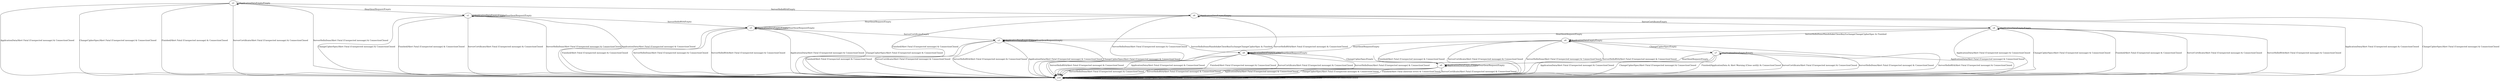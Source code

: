 digraph {
__start0 [label="" shape="none"];
__start0 -> s0;
s2
s0
s1
s3
s4
s5
s6
s7
s8
s9
s10
s2 -> s10 [label="ApplicationData/Alert Fatal (Unexpected message) & ConnectionClosed"]
s2 -> s2 [label="ApplicationDataEmpty/Empty"]
s2 -> s10 [label="ChangeCipherSpec/Alert Fatal (Unexpected message) & ConnectionClosed"]
s2 -> s10 [label="Finished/Alert Fatal (Unexpected message) & ConnectionClosed"]
s2 -> s1 [label="HeartbeatRequest/Empty"]
s2 -> s10 [label="ServerCertificate/Alert Fatal (Unexpected message) & ConnectionClosed"]
s2 -> s10 [label="ServerHelloDone/Alert Fatal (Unexpected message) & ConnectionClosed"]
s2 -> s6 [label="ServerHelloRSA/Empty"]
s0 -> s10 [label="ApplicationData/Alert Fatal (Unexpected message) & ConnectionClosed"]
s0 -> s0 [label="ApplicationDataEmpty/Empty"]
s0 -> s10 [label="ChangeCipherSpec/Alert Fatal (Unexpected message) & ConnectionClosed"]
s0 -> s10 [label="Finished/Alert Fatal (Internal error) & ConnectionClosed"]
s0 -> s0 [label="HeartbeatRequest/Empty"]
s0 -> s10 [label="ServerCertificate/Alert Fatal (Unexpected message) & ConnectionClosed"]
s0 -> s10 [label="ServerHelloDone/Alert Fatal (Unexpected message) & ConnectionClosed"]
s0 -> s10 [label="ServerHelloRSA/Alert Fatal (Unexpected message) & ConnectionClosed"]
s1 -> s10 [label="ApplicationData/Alert Fatal (Unexpected message) & ConnectionClosed"]
s1 -> s1 [label="ApplicationDataEmpty/Empty"]
s1 -> s10 [label="ChangeCipherSpec/Alert Fatal (Unexpected message) & ConnectionClosed"]
s1 -> s10 [label="Finished/Alert Fatal (Unexpected message) & ConnectionClosed"]
s1 -> s1 [label="HeartbeatRequest/Empty"]
s1 -> s10 [label="ServerCertificate/Alert Fatal (Unexpected message) & ConnectionClosed"]
s1 -> s10 [label="ServerHelloDone/Alert Fatal (Unexpected message) & ConnectionClosed"]
s1 -> s5 [label="ServerHelloRSA/Empty"]
s3 -> s10 [label="ApplicationData/Alert Fatal (Unexpected message) & ConnectionClosed"]
s3 -> s3 [label="ApplicationDataEmpty/Empty"]
s3 -> s10 [label="ChangeCipherSpec/Alert Fatal (Unexpected message) & ConnectionClosed"]
s3 -> s10 [label="Finished/Alert Fatal (Unexpected message) & ConnectionClosed"]
s3 -> s3 [label="HeartbeatRequest/Empty"]
s3 -> s10 [label="ServerCertificate/Alert Fatal (Unexpected message) & ConnectionClosed"]
s3 -> s8 [label="ServerHelloDone/HandshakeClientKeyExchangeChangeCipherSpec & Finished"]
s3 -> s10 [label="ServerHelloRSA/Alert Fatal (Unexpected message) & ConnectionClosed"]
s4 -> s10 [label="ApplicationData/Alert Fatal (Unexpected message) & ConnectionClosed"]
s4 -> s4 [label="ApplicationDataEmpty/Empty"]
s4 -> s10 [label="ChangeCipherSpec/Alert Fatal (Unexpected message) & ConnectionClosed"]
s4 -> s10 [label="Finished/Alert Fatal (Unexpected message) & ConnectionClosed"]
s4 -> s3 [label="HeartbeatRequest/Empty"]
s4 -> s10 [label="ServerCertificate/Alert Fatal (Unexpected message) & ConnectionClosed"]
s4 -> s9 [label="ServerHelloDone/HandshakeClientKeyExchangeChangeCipherSpec & Finished"]
s4 -> s10 [label="ServerHelloRSA/Alert Fatal (Unexpected message) & ConnectionClosed"]
s5 -> s10 [label="ApplicationData/Alert Fatal (Unexpected message) & ConnectionClosed"]
s5 -> s5 [label="ApplicationDataEmpty/Empty"]
s5 -> s10 [label="ChangeCipherSpec/Alert Fatal (Unexpected message) & ConnectionClosed"]
s5 -> s10 [label="Finished/Alert Fatal (Unexpected message) & ConnectionClosed"]
s5 -> s5 [label="HeartbeatRequest/Empty"]
s5 -> s3 [label="ServerCertificate/Empty"]
s5 -> s10 [label="ServerHelloDone/Alert Fatal (Unexpected message) & ConnectionClosed"]
s5 -> s10 [label="ServerHelloRSA/Alert Fatal (Unexpected message) & ConnectionClosed"]
s6 -> s10 [label="ApplicationData/Alert Fatal (Unexpected message) & ConnectionClosed"]
s6 -> s6 [label="ApplicationDataEmpty/Empty"]
s6 -> s10 [label="ChangeCipherSpec/Alert Fatal (Unexpected message) & ConnectionClosed"]
s6 -> s10 [label="Finished/Alert Fatal (Unexpected message) & ConnectionClosed"]
s6 -> s5 [label="HeartbeatRequest/Empty"]
s6 -> s4 [label="ServerCertificate/Empty"]
s6 -> s10 [label="ServerHelloDone/Alert Fatal (Unexpected message) & ConnectionClosed"]
s6 -> s10 [label="ServerHelloRSA/Alert Fatal (Unexpected message) & ConnectionClosed"]
s7 -> s10 [label="ApplicationData/Alert Fatal (Unexpected message) & ConnectionClosed"]
s7 -> s7 [label="ApplicationDataEmpty/Empty"]
s7 -> s10 [label="ChangeCipherSpec/Alert Fatal (Unexpected message) & ConnectionClosed"]
s7 -> s10 [label="Finished/ApplicationData & Alert Warning (Close notify) & ConnectionClosed"]
s7 -> s0 [label="HeartbeatRequest/Empty"]
s7 -> s10 [label="ServerCertificate/Alert Fatal (Unexpected message) & ConnectionClosed"]
s7 -> s10 [label="ServerHelloDone/Alert Fatal (Unexpected message) & ConnectionClosed"]
s7 -> s10 [label="ServerHelloRSA/Alert Fatal (Unexpected message) & ConnectionClosed"]
s8 -> s10 [label="ApplicationData/Alert Fatal (Unexpected message) & ConnectionClosed"]
s8 -> s8 [label="ApplicationDataEmpty/Empty"]
s8 -> s0 [label="ChangeCipherSpec/Empty"]
s8 -> s10 [label="Finished/Alert Fatal (Unexpected message) & ConnectionClosed"]
s8 -> s8 [label="HeartbeatRequest/Empty"]
s8 -> s10 [label="ServerCertificate/Alert Fatal (Unexpected message) & ConnectionClosed"]
s8 -> s10 [label="ServerHelloDone/Alert Fatal (Unexpected message) & ConnectionClosed"]
s8 -> s10 [label="ServerHelloRSA/Alert Fatal (Unexpected message) & ConnectionClosed"]
s9 -> s10 [label="ApplicationData/Alert Fatal (Unexpected message) & ConnectionClosed"]
s9 -> s9 [label="ApplicationDataEmpty/Empty"]
s9 -> s7 [label="ChangeCipherSpec/Empty"]
s9 -> s10 [label="Finished/Alert Fatal (Unexpected message) & ConnectionClosed"]
s9 -> s8 [label="HeartbeatRequest/Empty"]
s9 -> s10 [label="ServerCertificate/Alert Fatal (Unexpected message) & ConnectionClosed"]
s9 -> s10 [label="ServerHelloDone/Alert Fatal (Unexpected message) & ConnectionClosed"]
s9 -> s10 [label="ServerHelloRSA/Alert Fatal (Unexpected message) & ConnectionClosed"]
s10 -> s10 [label="ApplicationData/ConnectionClosed"]
s10 -> s10 [label="ApplicationDataEmpty/ConnectionClosed"]
s10 -> s10 [label="ChangeCipherSpec/ConnectionClosed"]
s10 -> s10 [label="Finished/ConnectionClosed"]
s10 -> s10 [label="HeartbeatRequest/ConnectionClosed"]
s10 -> s10 [label="ServerCertificate/ConnectionClosed"]
s10 -> s10 [label="ServerHelloDone/ConnectionClosed"]
s10 -> s10 [label="ServerHelloRSA/ConnectionClosed"]
}
